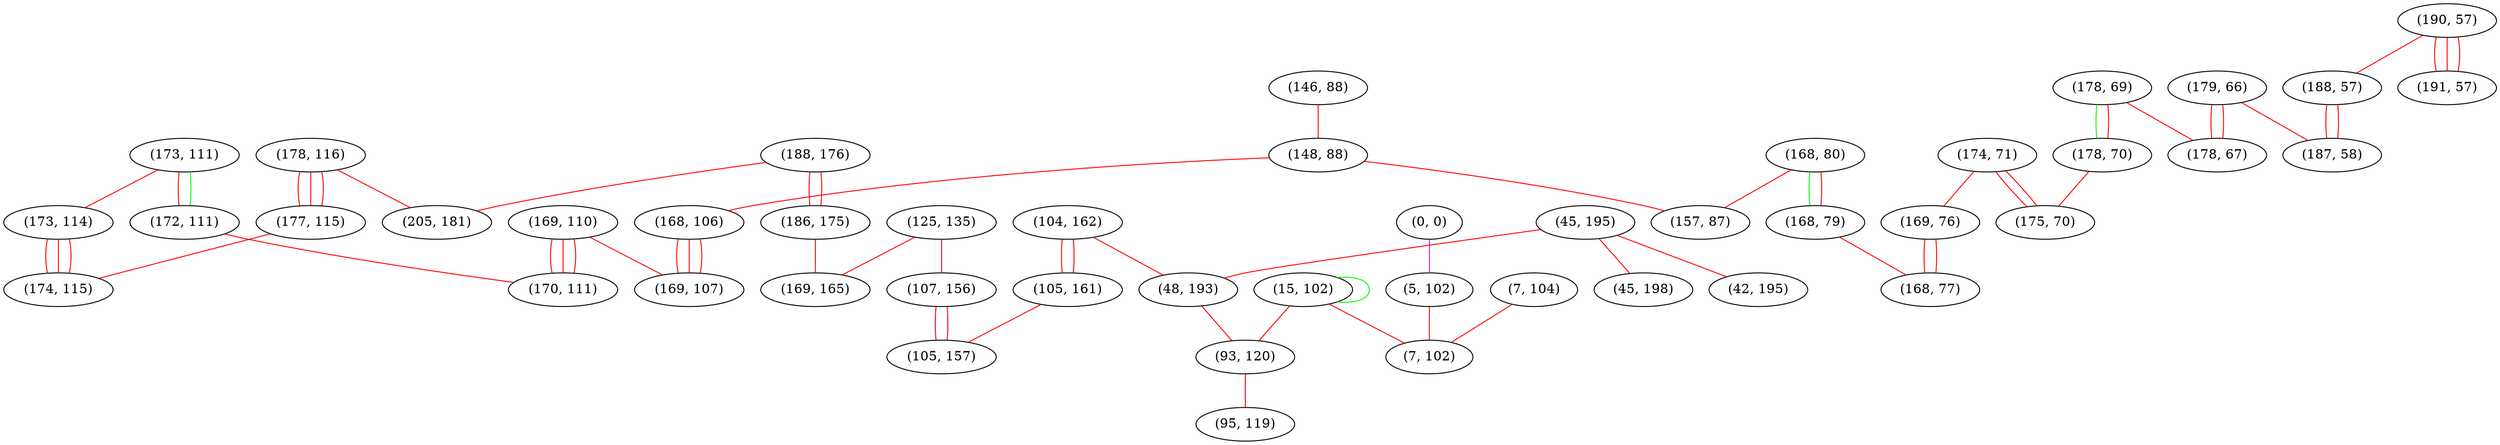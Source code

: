 graph "" {
"(169, 110)";
"(104, 162)";
"(45, 195)";
"(146, 88)";
"(178, 69)";
"(173, 111)";
"(15, 102)";
"(0, 0)";
"(190, 57)";
"(168, 80)";
"(7, 104)";
"(168, 79)";
"(172, 111)";
"(125, 135)";
"(148, 88)";
"(5, 102)";
"(188, 176)";
"(45, 198)";
"(179, 66)";
"(178, 70)";
"(173, 114)";
"(188, 57)";
"(178, 116)";
"(187, 58)";
"(177, 115)";
"(178, 67)";
"(105, 161)";
"(174, 115)";
"(7, 102)";
"(174, 71)";
"(48, 193)";
"(175, 70)";
"(157, 87)";
"(93, 120)";
"(169, 76)";
"(186, 175)";
"(170, 111)";
"(168, 77)";
"(107, 156)";
"(168, 106)";
"(105, 157)";
"(169, 107)";
"(95, 119)";
"(191, 57)";
"(169, 165)";
"(42, 195)";
"(205, 181)";
"(169, 110)" -- "(170, 111)"  [color=red, key=0, weight=1];
"(169, 110)" -- "(170, 111)"  [color=red, key=1, weight=1];
"(169, 110)" -- "(170, 111)"  [color=red, key=2, weight=1];
"(169, 110)" -- "(169, 107)"  [color=red, key=0, weight=1];
"(104, 162)" -- "(48, 193)"  [color=red, key=0, weight=1];
"(104, 162)" -- "(105, 161)"  [color=red, key=0, weight=1];
"(104, 162)" -- "(105, 161)"  [color=red, key=1, weight=1];
"(45, 195)" -- "(48, 193)"  [color=red, key=0, weight=1];
"(45, 195)" -- "(45, 198)"  [color=red, key=0, weight=1];
"(45, 195)" -- "(42, 195)"  [color=red, key=0, weight=1];
"(146, 88)" -- "(148, 88)"  [color=red, key=0, weight=1];
"(178, 69)" -- "(178, 70)"  [color=green, key=0, weight=2];
"(178, 69)" -- "(178, 70)"  [color=red, key=1, weight=1];
"(178, 69)" -- "(178, 67)"  [color=red, key=0, weight=1];
"(173, 111)" -- "(172, 111)"  [color=red, key=0, weight=1];
"(173, 111)" -- "(172, 111)"  [color=green, key=1, weight=2];
"(173, 111)" -- "(173, 114)"  [color=red, key=0, weight=1];
"(15, 102)" -- "(7, 102)"  [color=red, key=0, weight=1];
"(15, 102)" -- "(15, 102)"  [color=green, key=0, weight=2];
"(15, 102)" -- "(93, 120)"  [color=red, key=0, weight=1];
"(0, 0)" -- "(5, 102)"  [color=purple, key=0, weight=4];
"(190, 57)" -- "(188, 57)"  [color=red, key=0, weight=1];
"(190, 57)" -- "(191, 57)"  [color=red, key=0, weight=1];
"(190, 57)" -- "(191, 57)"  [color=red, key=1, weight=1];
"(190, 57)" -- "(191, 57)"  [color=red, key=2, weight=1];
"(168, 80)" -- "(157, 87)"  [color=red, key=0, weight=1];
"(168, 80)" -- "(168, 79)"  [color=green, key=0, weight=2];
"(168, 80)" -- "(168, 79)"  [color=red, key=1, weight=1];
"(7, 104)" -- "(7, 102)"  [color=red, key=0, weight=1];
"(168, 79)" -- "(168, 77)"  [color=red, key=0, weight=1];
"(172, 111)" -- "(170, 111)"  [color=red, key=0, weight=1];
"(125, 135)" -- "(169, 165)"  [color=red, key=0, weight=1];
"(125, 135)" -- "(107, 156)"  [color=red, key=0, weight=1];
"(148, 88)" -- "(157, 87)"  [color=red, key=0, weight=1];
"(148, 88)" -- "(168, 106)"  [color=red, key=0, weight=1];
"(5, 102)" -- "(7, 102)"  [color=red, key=0, weight=1];
"(188, 176)" -- "(186, 175)"  [color=red, key=0, weight=1];
"(188, 176)" -- "(186, 175)"  [color=red, key=1, weight=1];
"(188, 176)" -- "(205, 181)"  [color=red, key=0, weight=1];
"(179, 66)" -- "(187, 58)"  [color=red, key=0, weight=1];
"(179, 66)" -- "(178, 67)"  [color=red, key=0, weight=1];
"(179, 66)" -- "(178, 67)"  [color=red, key=1, weight=1];
"(178, 70)" -- "(175, 70)"  [color=red, key=0, weight=1];
"(173, 114)" -- "(174, 115)"  [color=red, key=0, weight=1];
"(173, 114)" -- "(174, 115)"  [color=red, key=1, weight=1];
"(173, 114)" -- "(174, 115)"  [color=red, key=2, weight=1];
"(188, 57)" -- "(187, 58)"  [color=red, key=0, weight=1];
"(188, 57)" -- "(187, 58)"  [color=red, key=1, weight=1];
"(178, 116)" -- "(177, 115)"  [color=red, key=0, weight=1];
"(178, 116)" -- "(177, 115)"  [color=red, key=1, weight=1];
"(178, 116)" -- "(177, 115)"  [color=red, key=2, weight=1];
"(178, 116)" -- "(205, 181)"  [color=red, key=0, weight=1];
"(177, 115)" -- "(174, 115)"  [color=red, key=0, weight=1];
"(105, 161)" -- "(105, 157)"  [color=red, key=0, weight=1];
"(174, 71)" -- "(175, 70)"  [color=red, key=0, weight=1];
"(174, 71)" -- "(175, 70)"  [color=red, key=1, weight=1];
"(174, 71)" -- "(169, 76)"  [color=red, key=0, weight=1];
"(48, 193)" -- "(93, 120)"  [color=red, key=0, weight=1];
"(93, 120)" -- "(95, 119)"  [color=red, key=0, weight=1];
"(169, 76)" -- "(168, 77)"  [color=red, key=0, weight=1];
"(169, 76)" -- "(168, 77)"  [color=red, key=1, weight=1];
"(186, 175)" -- "(169, 165)"  [color=red, key=0, weight=1];
"(107, 156)" -- "(105, 157)"  [color=red, key=0, weight=1];
"(107, 156)" -- "(105, 157)"  [color=red, key=1, weight=1];
"(168, 106)" -- "(169, 107)"  [color=red, key=0, weight=1];
"(168, 106)" -- "(169, 107)"  [color=red, key=1, weight=1];
"(168, 106)" -- "(169, 107)"  [color=red, key=2, weight=1];
}
